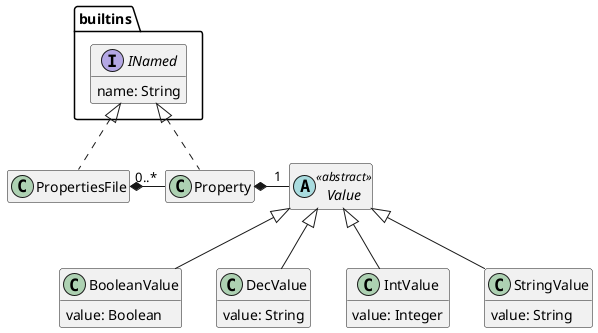 @startuml
hide empty members

package builtins {
  interface builtins.INamed {
    name: String
  }
}

class PropertiesFile implements builtins.INamed

PropertiesFile *- "0..*" Property

class Property implements builtins.INamed

Property *- "1" Value

abstract class Value <<abstract>>

class BooleanValue extends Value {
    value: Boolean
}

class DecValue extends Value {
    value: String
}

class IntValue extends Value {
    value: Integer
}

class StringValue extends Value {
    value: String
}

@enduml